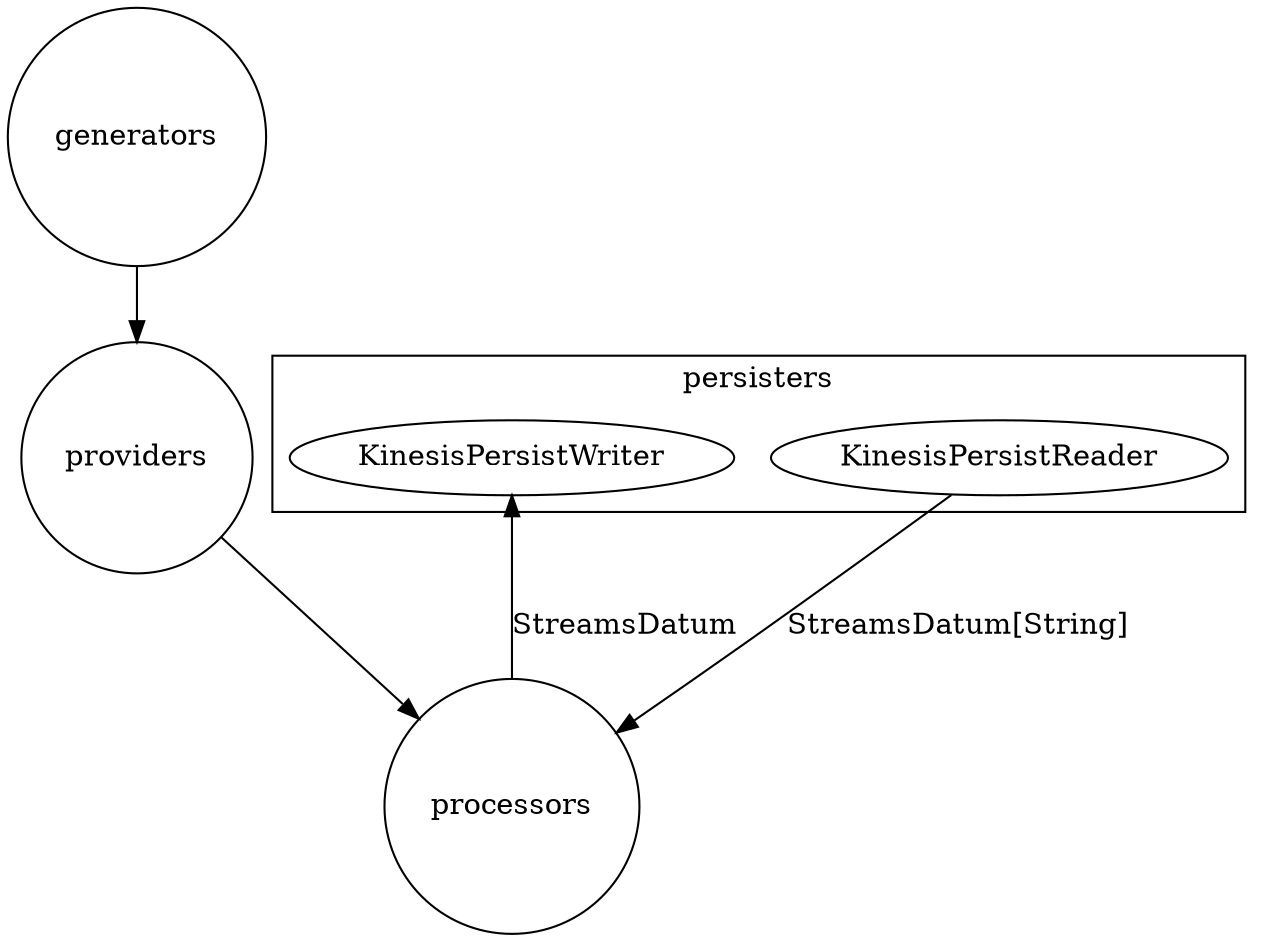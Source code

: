 digraph g {

  graph [compound = true];

  //presentation
  splines = true;
  overlap = false;
  rankdir = TB;

  generators [label="generators", shape="circle"];
  providers [label="providers", shape="circle"];
  processors [label="processors", shape="circle"];

  subgraph cluster_persisters {
    label="persisters";
    persisters_console_reader [label="KinesisPersistReader"]
    persisters_console_writer [label="KinesisPersistWriter"]
  }

  generators -> providers
  providers -> processors
  processors -> persisters_console_writer [label="StreamsDatum"]
  persisters_console_reader -> processors [label="StreamsDatum[String]"]

}
